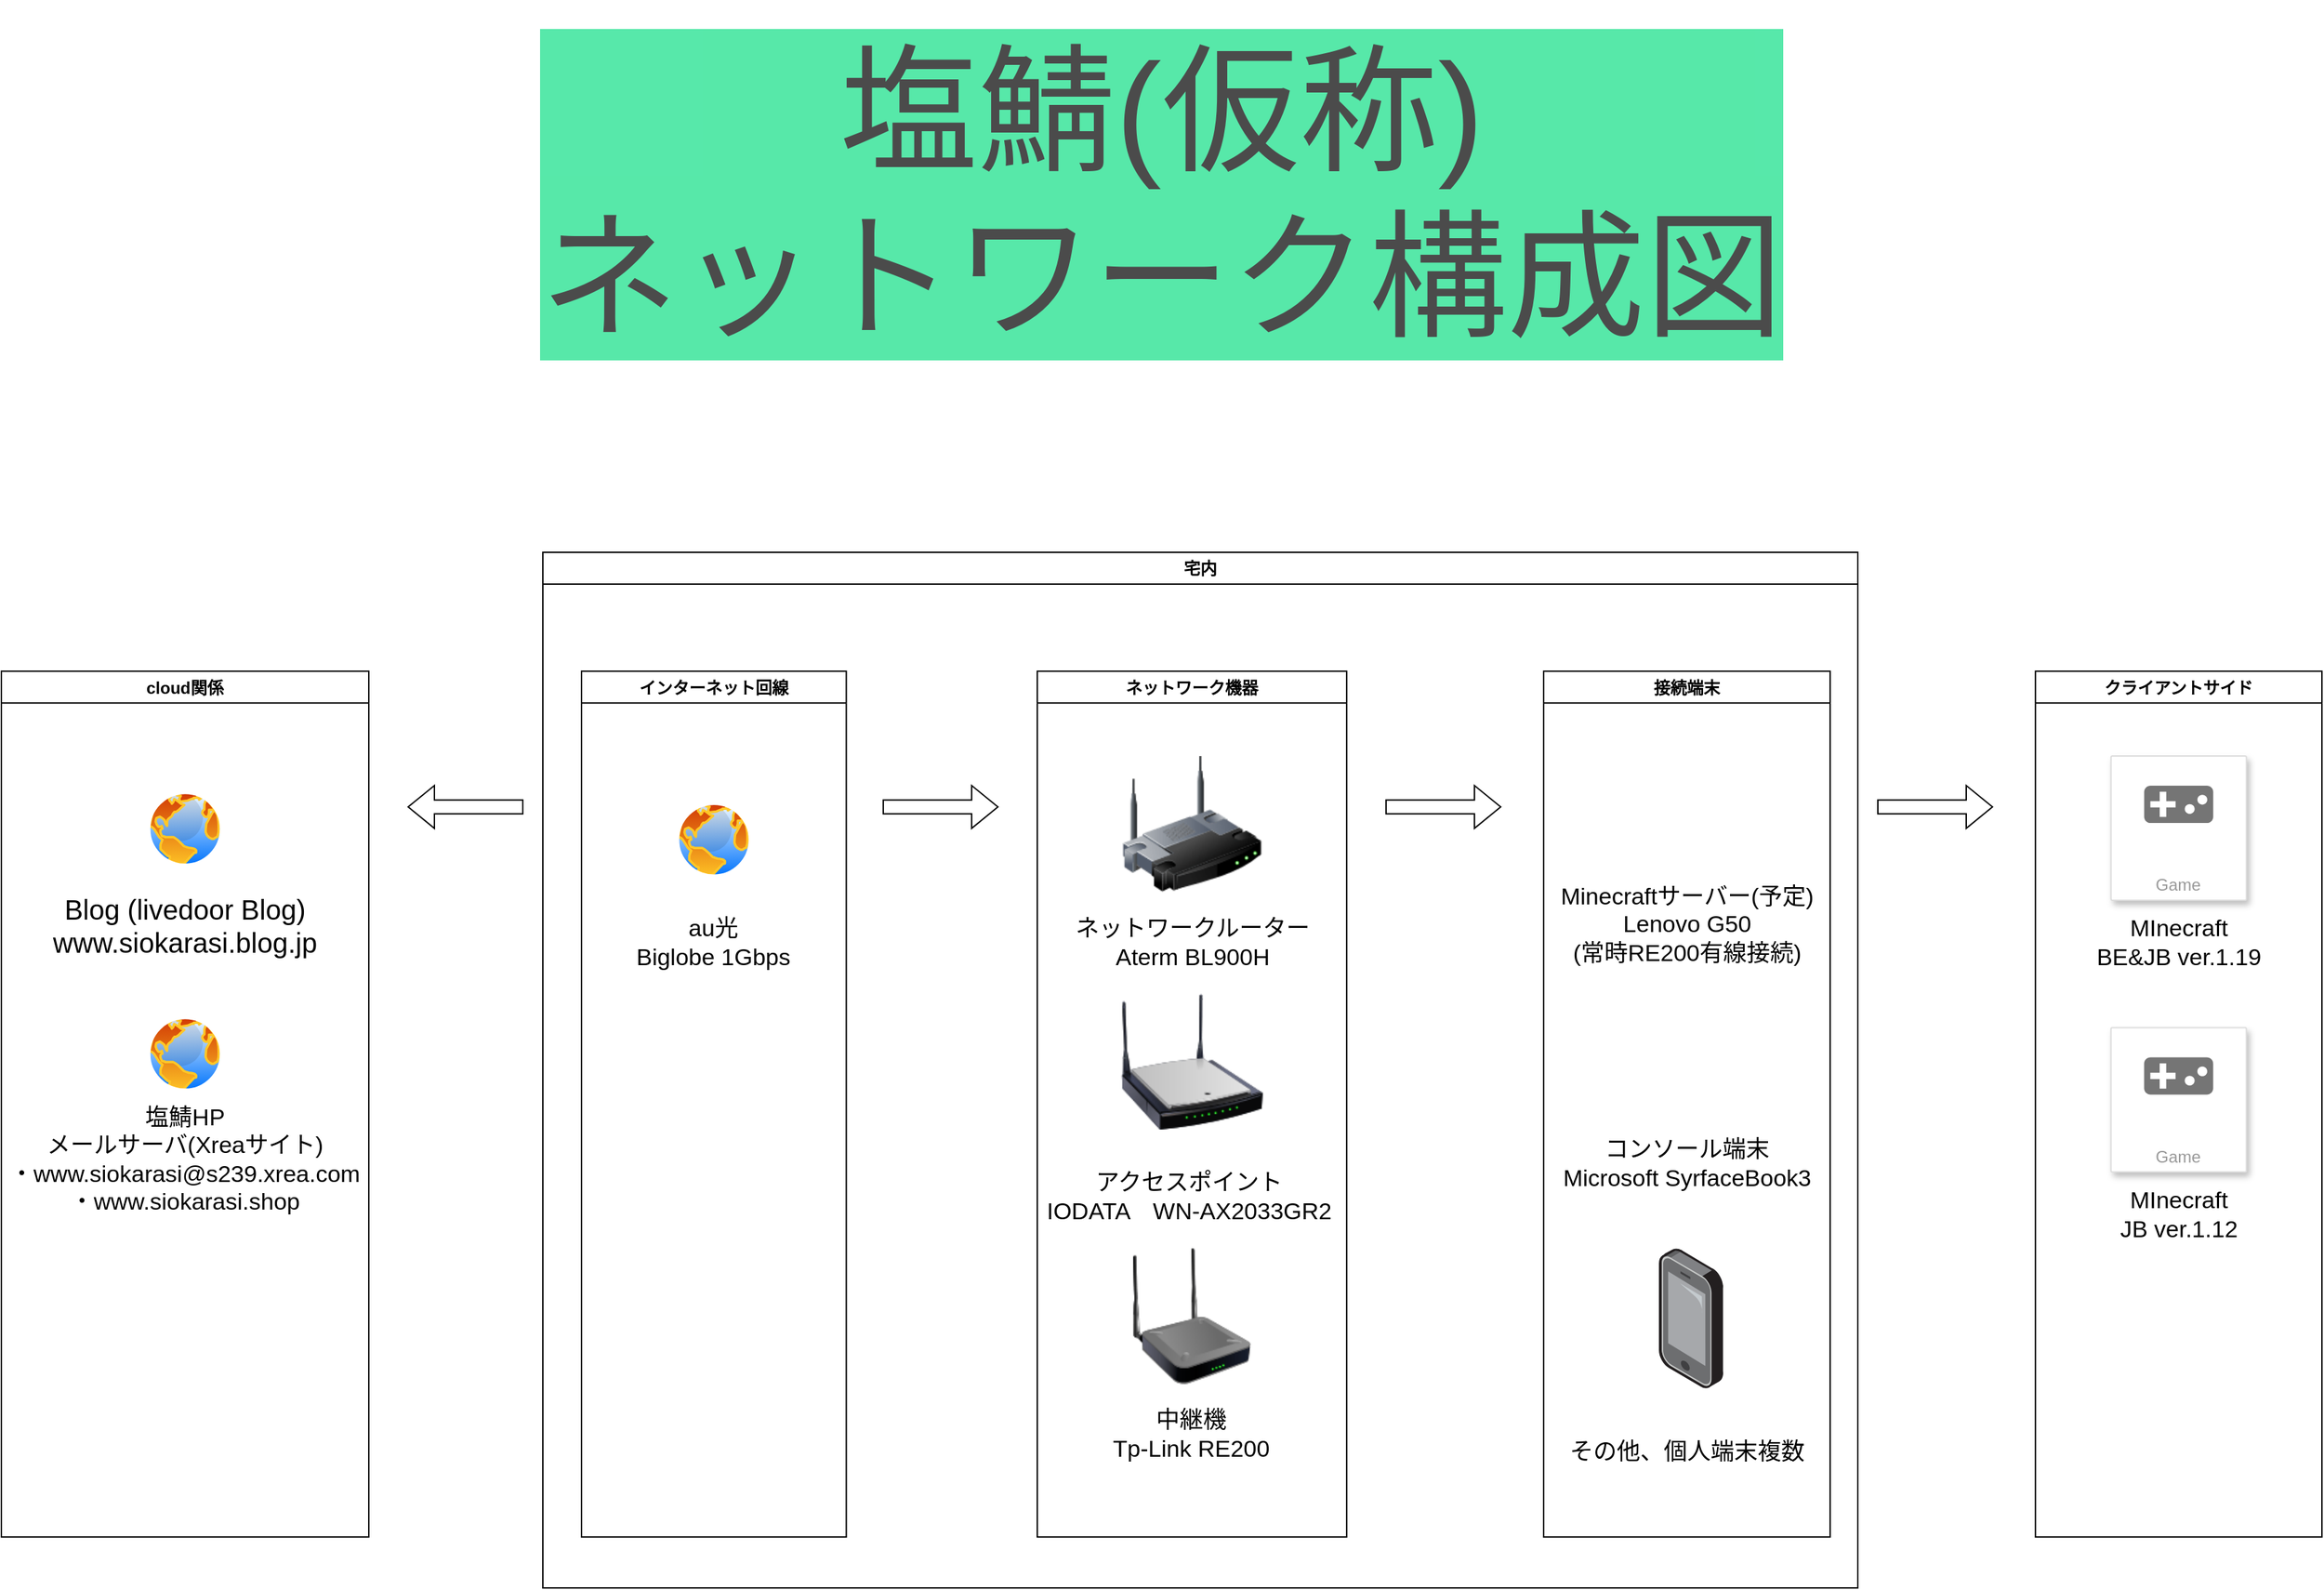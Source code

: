<mxfile version="21.0.6" type="github">
  <diagram name="ページ1" id="QVNJtjlh60ful9_R9mPs">
    <mxGraphModel dx="4097" dy="2730" grid="1" gridSize="10" guides="1" tooltips="1" connect="1" arrows="1" fold="1" page="1" pageScale="1" pageWidth="980" pageHeight="690" math="0" shadow="0">
      <root>
        <mxCell id="0" />
        <mxCell id="1" parent="0" />
        <mxCell id="K0KkJyJvsFJ-GM6A_FJX-62" value="" style="group;align=center;verticalAlign=middle;" vertex="1" connectable="0" parent="1">
          <mxGeometry x="160" y="450" width="1680" height="750" as="geometry" />
        </mxCell>
        <mxCell id="K0KkJyJvsFJ-GM6A_FJX-10" value="" style="shape=flexArrow;endArrow=classic;html=1;rounded=0;" edge="1" parent="K0KkJyJvsFJ-GM6A_FJX-62">
          <mxGeometry width="50" height="50" relative="1" as="geometry">
            <mxPoint x="637.947" y="184.426" as="sourcePoint" />
            <mxPoint x="721.946" y="184.426" as="targetPoint" />
            <Array as="points" />
          </mxGeometry>
        </mxCell>
        <mxCell id="K0KkJyJvsFJ-GM6A_FJX-18" value="接続端末" style="swimlane;" vertex="1" parent="K0KkJyJvsFJ-GM6A_FJX-62">
          <mxGeometry x="1116.561" y="86.066" width="207.394" height="627.049" as="geometry" />
        </mxCell>
        <mxCell id="K0KkJyJvsFJ-GM6A_FJX-21" value="&lt;font style=&quot;font-size: 17px;&quot;&gt;コンソール端末&lt;br&gt;Microsoft SyrfaceBook3&lt;/font&gt;" style="text;html=1;strokeColor=none;fillColor=none;align=center;verticalAlign=middle;whiteSpace=wrap;rounded=0;" vertex="1" parent="K0KkJyJvsFJ-GM6A_FJX-18">
          <mxGeometry x="0.014" y="331.967" width="207.366" height="49.18" as="geometry" />
        </mxCell>
        <mxCell id="K0KkJyJvsFJ-GM6A_FJX-13" value="" style="shape=image;html=1;verticalAlign=top;verticalLabelPosition=bottom;labelBackgroundColor=#ffffff;imageAspect=0;aspect=fixed;image=https://cdn0.iconfinder.com/data/icons/devices-42/512/Laptop-128.png" vertex="1" parent="K0KkJyJvsFJ-GM6A_FJX-18">
          <mxGeometry x="47.972" y="53.93" width="111.473" height="111.473" as="geometry" />
        </mxCell>
        <mxCell id="K0KkJyJvsFJ-GM6A_FJX-19" value="" style="shape=image;html=1;verticalAlign=top;verticalLabelPosition=bottom;labelBackgroundColor=#ffffff;imageAspect=0;aspect=fixed;image=https://cdn0.iconfinder.com/data/icons/devices-42/512/Laptop-128.png" vertex="1" parent="K0KkJyJvsFJ-GM6A_FJX-18">
          <mxGeometry x="47.972" y="233.607" width="111.473" height="111.473" as="geometry" />
        </mxCell>
        <mxCell id="K0KkJyJvsFJ-GM6A_FJX-14" value="&lt;font style=&quot;font-size: 17px;&quot;&gt;Minecraftサーバー(予定)&lt;br&gt;Lenovo G50&lt;br&gt;(常時RE200有線接続)&lt;/font&gt;" style="text;html=1;strokeColor=none;fillColor=none;align=center;verticalAlign=middle;whiteSpace=wrap;rounded=0;" vertex="1" parent="K0KkJyJvsFJ-GM6A_FJX-18">
          <mxGeometry x="0.014" y="159.836" width="207.366" height="49.18" as="geometry" />
        </mxCell>
        <mxCell id="K0KkJyJvsFJ-GM6A_FJX-35" value="" style="points=[];aspect=fixed;html=1;align=center;shadow=0;dashed=0;image;image=img/lib/allied_telesis/computer_and_terminals/Smartphone.svg;" vertex="1" parent="K0KkJyJvsFJ-GM6A_FJX-18">
          <mxGeometry x="83.439" y="418.033" width="46.447" height="101.339" as="geometry" />
        </mxCell>
        <mxCell id="K0KkJyJvsFJ-GM6A_FJX-37" value="&lt;font style=&quot;font-size: 17px;&quot;&gt;その他、個人端末複数&lt;/font&gt;" style="text;html=1;strokeColor=none;fillColor=none;align=center;verticalAlign=middle;whiteSpace=wrap;rounded=0;" vertex="1" parent="K0KkJyJvsFJ-GM6A_FJX-18">
          <mxGeometry x="0.028" y="540.984" width="207.366" height="49.18" as="geometry" />
        </mxCell>
        <mxCell id="K0KkJyJvsFJ-GM6A_FJX-27" value="ネットワーク機器" style="swimlane;" vertex="1" parent="K0KkJyJvsFJ-GM6A_FJX-62">
          <mxGeometry x="749.946" y="86.066" width="223.998" height="627.049" as="geometry" />
        </mxCell>
        <mxCell id="K0KkJyJvsFJ-GM6A_FJX-1" value="" style="image;html=1;image=img/lib/clip_art/networking/Wireless_Router_128x128.png" vertex="1" parent="K0KkJyJvsFJ-GM6A_FJX-27">
          <mxGeometry x="56.0" y="61.475" width="111.999" height="98.361" as="geometry" />
        </mxCell>
        <mxCell id="K0KkJyJvsFJ-GM6A_FJX-7" value="&lt;font style=&quot;font-size: 17px;&quot;&gt;ネットワークルーター&lt;br&gt;Aterm BL900H&lt;/font&gt;" style="text;html=1;strokeColor=none;fillColor=none;align=center;verticalAlign=middle;whiteSpace=wrap;rounded=0;" vertex="1" parent="K0KkJyJvsFJ-GM6A_FJX-27">
          <mxGeometry x="16.632" y="172.131" width="190.748" height="49.18" as="geometry" />
        </mxCell>
        <mxCell id="K0KkJyJvsFJ-GM6A_FJX-6" value="" style="image;html=1;image=img/lib/clip_art/networking/Wireless_Router_N_128x128.png" vertex="1" parent="K0KkJyJvsFJ-GM6A_FJX-27">
          <mxGeometry x="56.014" y="233.607" width="111.999" height="98.361" as="geometry" />
        </mxCell>
        <mxCell id="K0KkJyJvsFJ-GM6A_FJX-8" value="&lt;font style=&quot;font-size: 17px;&quot;&gt;アクセスポイント&lt;br&gt;IODATA　WN-AX2033GR2&lt;/font&gt;" style="text;html=1;strokeColor=none;fillColor=none;align=center;verticalAlign=middle;whiteSpace=wrap;rounded=0;" vertex="1" parent="K0KkJyJvsFJ-GM6A_FJX-27">
          <mxGeometry y="355.94" width="220" height="49.18" as="geometry" />
        </mxCell>
        <mxCell id="K0KkJyJvsFJ-GM6A_FJX-9" value="" style="image;html=1;image=img/lib/clip_art/networking/Repeater_128x128.png" vertex="1" parent="K0KkJyJvsFJ-GM6A_FJX-27">
          <mxGeometry x="56.014" y="418.033" width="111.999" height="98.361" as="geometry" />
        </mxCell>
        <mxCell id="K0KkJyJvsFJ-GM6A_FJX-11" value="&lt;font style=&quot;font-size: 17px;&quot;&gt;中継機&lt;br style=&quot;&quot;&gt;Tp-Link RE200&lt;/font&gt;" style="text;html=1;strokeColor=none;fillColor=none;align=center;verticalAlign=middle;whiteSpace=wrap;rounded=0;" vertex="1" parent="K0KkJyJvsFJ-GM6A_FJX-27">
          <mxGeometry x="8.316" y="528.689" width="207.366" height="49.18" as="geometry" />
        </mxCell>
        <mxCell id="K0KkJyJvsFJ-GM6A_FJX-28" value="インターネット回線" style="swimlane;" vertex="1" parent="K0KkJyJvsFJ-GM6A_FJX-62">
          <mxGeometry x="419.997" y="86.066" width="191.7" height="627.049" as="geometry" />
        </mxCell>
        <mxCell id="K0KkJyJvsFJ-GM6A_FJX-5" value="&lt;font style=&quot;font-size: 17px;&quot;&gt;au光&lt;br&gt;Biglobe 1Gbps&lt;/font&gt;" style="text;html=1;strokeColor=none;fillColor=none;align=center;verticalAlign=middle;whiteSpace=wrap;rounded=0;" vertex="1" parent="K0KkJyJvsFJ-GM6A_FJX-28">
          <mxGeometry x="17.108" y="172.131" width="157.499" height="49.18" as="geometry" />
        </mxCell>
        <mxCell id="K0KkJyJvsFJ-GM6A_FJX-3" value="" style="aspect=fixed;perimeter=ellipsePerimeter;html=1;align=center;shadow=0;dashed=0;spacingTop=3;image;image=img/lib/active_directory/internet_globe.svg;" vertex="1" parent="K0KkJyJvsFJ-GM6A_FJX-28">
          <mxGeometry x="67.697" y="93.931" width="56.299" height="56.299" as="geometry" />
        </mxCell>
        <mxCell id="K0KkJyJvsFJ-GM6A_FJX-33" value="" style="shape=flexArrow;endArrow=classic;html=1;rounded=0;" edge="1" parent="K0KkJyJvsFJ-GM6A_FJX-62">
          <mxGeometry width="50" height="50" relative="1" as="geometry">
            <mxPoint x="1001.944" y="184.426" as="sourcePoint" />
            <mxPoint x="1085.943" y="184.426" as="targetPoint" />
            <Array as="points" />
          </mxGeometry>
        </mxCell>
        <mxCell id="K0KkJyJvsFJ-GM6A_FJX-38" value="" style="shape=flexArrow;endArrow=classic;html=1;rounded=0;" edge="1" parent="K0KkJyJvsFJ-GM6A_FJX-62">
          <mxGeometry width="50" height="50" relative="1" as="geometry">
            <mxPoint x="377.997" y="184.426" as="sourcePoint" />
            <mxPoint x="293.998" y="184.426" as="targetPoint" />
            <Array as="points" />
          </mxGeometry>
        </mxCell>
        <mxCell id="K0KkJyJvsFJ-GM6A_FJX-39" value="cloud関係" style="swimlane;" vertex="1" parent="K0KkJyJvsFJ-GM6A_FJX-62">
          <mxGeometry y="86.066" width="265.998" height="627.049" as="geometry" />
        </mxCell>
        <mxCell id="K0KkJyJvsFJ-GM6A_FJX-40" value="" style="aspect=fixed;perimeter=ellipsePerimeter;html=1;align=center;shadow=0;dashed=0;spacingTop=3;image;image=img/lib/active_directory/internet_globe.svg;" vertex="1" parent="K0KkJyJvsFJ-GM6A_FJX-39">
          <mxGeometry x="104.849" y="86.066" width="56.299" height="56.299" as="geometry" />
        </mxCell>
        <mxCell id="K0KkJyJvsFJ-GM6A_FJX-41" value="&lt;font style=&quot;font-size: 20px;&quot;&gt;Blog (livedoor Blog)&lt;br&gt;www.siokarasi.blog.jp&lt;/font&gt;" style="text;html=1;strokeColor=none;fillColor=none;align=center;verticalAlign=middle;whiteSpace=wrap;rounded=0;" vertex="1" parent="K0KkJyJvsFJ-GM6A_FJX-39">
          <mxGeometry x="35.0" y="159.836" width="195.998" height="49.18" as="geometry" />
        </mxCell>
        <mxCell id="K0KkJyJvsFJ-GM6A_FJX-45" value="" style="aspect=fixed;perimeter=ellipsePerimeter;html=1;align=center;shadow=0;dashed=0;spacingTop=3;image;image=img/lib/active_directory/internet_globe.svg;" vertex="1" parent="K0KkJyJvsFJ-GM6A_FJX-39">
          <mxGeometry x="104.849" y="248.975" width="56.299" height="56.299" as="geometry" />
        </mxCell>
        <mxCell id="K0KkJyJvsFJ-GM6A_FJX-46" value="&lt;font style=&quot;font-size: 17px;&quot;&gt;塩鯖HP&lt;br&gt;メールサーバ(Xreaサイト)&lt;br&gt;・www.siokarasi@s239.xrea.com&lt;br&gt;・www.siokarasi.shop&lt;/font&gt;" style="text;html=1;strokeColor=none;fillColor=none;align=center;verticalAlign=middle;whiteSpace=wrap;rounded=0;" vertex="1" parent="K0KkJyJvsFJ-GM6A_FJX-39">
          <mxGeometry y="328.893" width="265.998" height="49.18" as="geometry" />
        </mxCell>
        <mxCell id="K0KkJyJvsFJ-GM6A_FJX-48" value="クライアントサイド" style="swimlane;" vertex="1" parent="K0KkJyJvsFJ-GM6A_FJX-62">
          <mxGeometry x="1472.606" y="86.066" width="207.394" height="627.049" as="geometry" />
        </mxCell>
        <mxCell id="K0KkJyJvsFJ-GM6A_FJX-49" value="&lt;font style=&quot;font-size: 17px;&quot;&gt;MInecraft&lt;br&gt;BE&amp;amp;JB ver.1.19&lt;/font&gt;" style="text;html=1;strokeColor=none;fillColor=none;align=center;verticalAlign=middle;whiteSpace=wrap;rounded=0;" vertex="1" parent="K0KkJyJvsFJ-GM6A_FJX-48">
          <mxGeometry x="0.028" y="172.131" width="207.366" height="49.18" as="geometry" />
        </mxCell>
        <mxCell id="K0KkJyJvsFJ-GM6A_FJX-56" value="Game" style="strokeColor=#dddddd;shadow=1;strokeWidth=1;rounded=1;absoluteArcSize=1;arcSize=2;labelPosition=center;verticalLabelPosition=middle;align=center;verticalAlign=bottom;spacingLeft=0;fontColor=#999999;fontSize=12;whiteSpace=wrap;spacingBottom=2;html=1;" vertex="1" parent="K0KkJyJvsFJ-GM6A_FJX-48">
          <mxGeometry x="54.698" y="61.475" width="97.999" height="104.508" as="geometry" />
        </mxCell>
        <mxCell id="K0KkJyJvsFJ-GM6A_FJX-57" value="" style="sketch=0;dashed=0;connectable=0;html=1;fillColor=#757575;strokeColor=none;shape=mxgraph.gcp2.game;part=1;" vertex="1" parent="K0KkJyJvsFJ-GM6A_FJX-56">
          <mxGeometry x="0.5" width="50" height="27" relative="1" as="geometry">
            <mxPoint x="-25" y="21.5" as="offset" />
          </mxGeometry>
        </mxCell>
        <mxCell id="K0KkJyJvsFJ-GM6A_FJX-58" value="&lt;font style=&quot;font-size: 17px;&quot;&gt;MInecraft&lt;br&gt;JB ver.1.12&lt;/font&gt;" style="text;html=1;strokeColor=none;fillColor=none;align=center;verticalAlign=middle;whiteSpace=wrap;rounded=0;" vertex="1" parent="K0KkJyJvsFJ-GM6A_FJX-48">
          <mxGeometry y="368.852" width="207.366" height="49.18" as="geometry" />
        </mxCell>
        <mxCell id="K0KkJyJvsFJ-GM6A_FJX-59" value="Game" style="strokeColor=#dddddd;shadow=1;strokeWidth=1;rounded=1;absoluteArcSize=1;arcSize=2;labelPosition=center;verticalLabelPosition=middle;align=center;verticalAlign=bottom;spacingLeft=0;fontColor=#999999;fontSize=12;whiteSpace=wrap;spacingBottom=2;html=1;" vertex="1" parent="K0KkJyJvsFJ-GM6A_FJX-48">
          <mxGeometry x="54.67" y="258.197" width="97.999" height="104.508" as="geometry" />
        </mxCell>
        <mxCell id="K0KkJyJvsFJ-GM6A_FJX-60" value="" style="sketch=0;dashed=0;connectable=0;html=1;fillColor=#757575;strokeColor=none;shape=mxgraph.gcp2.game;part=1;" vertex="1" parent="K0KkJyJvsFJ-GM6A_FJX-59">
          <mxGeometry x="0.5" width="50" height="27" relative="1" as="geometry">
            <mxPoint x="-25" y="21.5" as="offset" />
          </mxGeometry>
        </mxCell>
        <mxCell id="K0KkJyJvsFJ-GM6A_FJX-55" value="" style="shape=flexArrow;endArrow=classic;html=1;rounded=0;" edge="1" parent="K0KkJyJvsFJ-GM6A_FJX-62">
          <mxGeometry width="50" height="50" relative="1" as="geometry">
            <mxPoint x="1357.989" y="184.426" as="sourcePoint" />
            <mxPoint x="1441.988" y="184.426" as="targetPoint" />
            <Array as="points" />
          </mxGeometry>
        </mxCell>
        <mxCell id="K0KkJyJvsFJ-GM6A_FJX-61" value="宅内" style="swimlane;whiteSpace=wrap;html=1;" vertex="1" parent="K0KkJyJvsFJ-GM6A_FJX-62">
          <mxGeometry x="391.997" width="951.992" height="750.0" as="geometry" />
        </mxCell>
        <mxCell id="K0KkJyJvsFJ-GM6A_FJX-67" value="&lt;font style=&quot;font-size: 100px;&quot;&gt;塩鯖(仮称)　&lt;br&gt;ネットワーク構成図&lt;/font&gt;" style="text;html=1;strokeColor=none;fillColor=none;align=center;verticalAlign=middle;whiteSpace=wrap;rounded=0;labelPosition=center;verticalLabelPosition=middle;labelBackgroundColor=#11df86;textOpacity=70;" vertex="1" parent="1">
          <mxGeometry x="525" y="50" width="950" height="280" as="geometry" />
        </mxCell>
      </root>
    </mxGraphModel>
  </diagram>
</mxfile>
